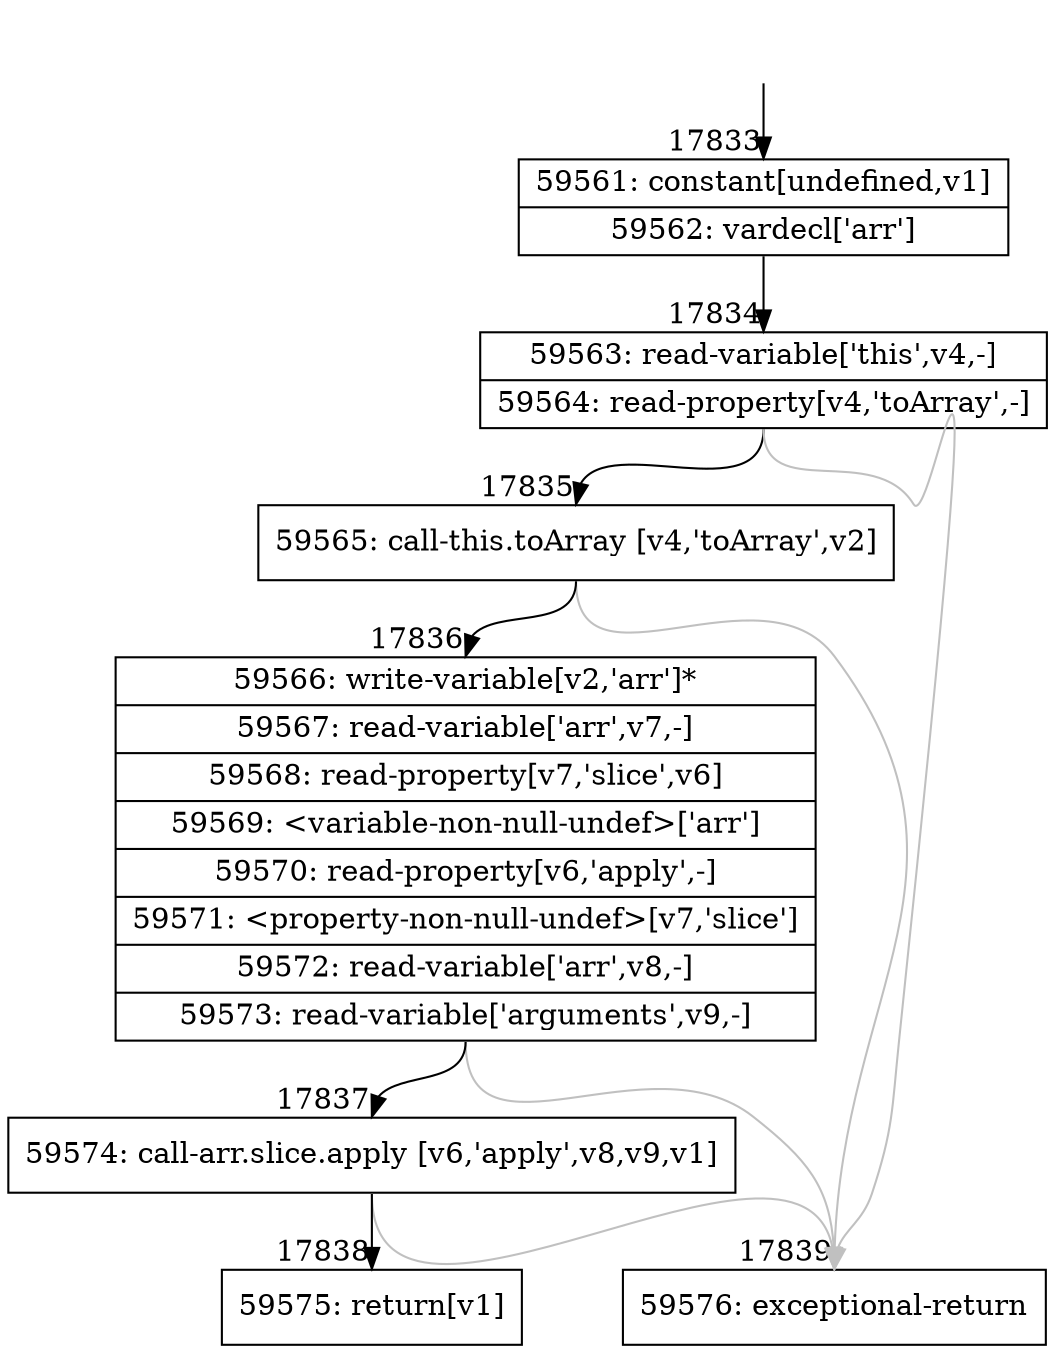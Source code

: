 digraph {
rankdir="TD"
BB_entry1537[shape=none,label=""];
BB_entry1537 -> BB17833 [tailport=s, headport=n, headlabel="    17833"]
BB17833 [shape=record label="{59561: constant[undefined,v1]|59562: vardecl['arr']}" ] 
BB17833 -> BB17834 [tailport=s, headport=n, headlabel="      17834"]
BB17834 [shape=record label="{59563: read-variable['this',v4,-]|59564: read-property[v4,'toArray',-]}" ] 
BB17834 -> BB17835 [tailport=s, headport=n, headlabel="      17835"]
BB17834 -> BB17839 [tailport=s, headport=n, color=gray, headlabel="      17839"]
BB17835 [shape=record label="{59565: call-this.toArray [v4,'toArray',v2]}" ] 
BB17835 -> BB17836 [tailport=s, headport=n, headlabel="      17836"]
BB17835 -> BB17839 [tailport=s, headport=n, color=gray]
BB17836 [shape=record label="{59566: write-variable[v2,'arr']*|59567: read-variable['arr',v7,-]|59568: read-property[v7,'slice',v6]|59569: \<variable-non-null-undef\>['arr']|59570: read-property[v6,'apply',-]|59571: \<property-non-null-undef\>[v7,'slice']|59572: read-variable['arr',v8,-]|59573: read-variable['arguments',v9,-]}" ] 
BB17836 -> BB17837 [tailport=s, headport=n, headlabel="      17837"]
BB17836 -> BB17839 [tailport=s, headport=n, color=gray]
BB17837 [shape=record label="{59574: call-arr.slice.apply [v6,'apply',v8,v9,v1]}" ] 
BB17837 -> BB17838 [tailport=s, headport=n, headlabel="      17838"]
BB17837 -> BB17839 [tailport=s, headport=n, color=gray]
BB17838 [shape=record label="{59575: return[v1]}" ] 
BB17839 [shape=record label="{59576: exceptional-return}" ] 
//#$~ 33501
}

